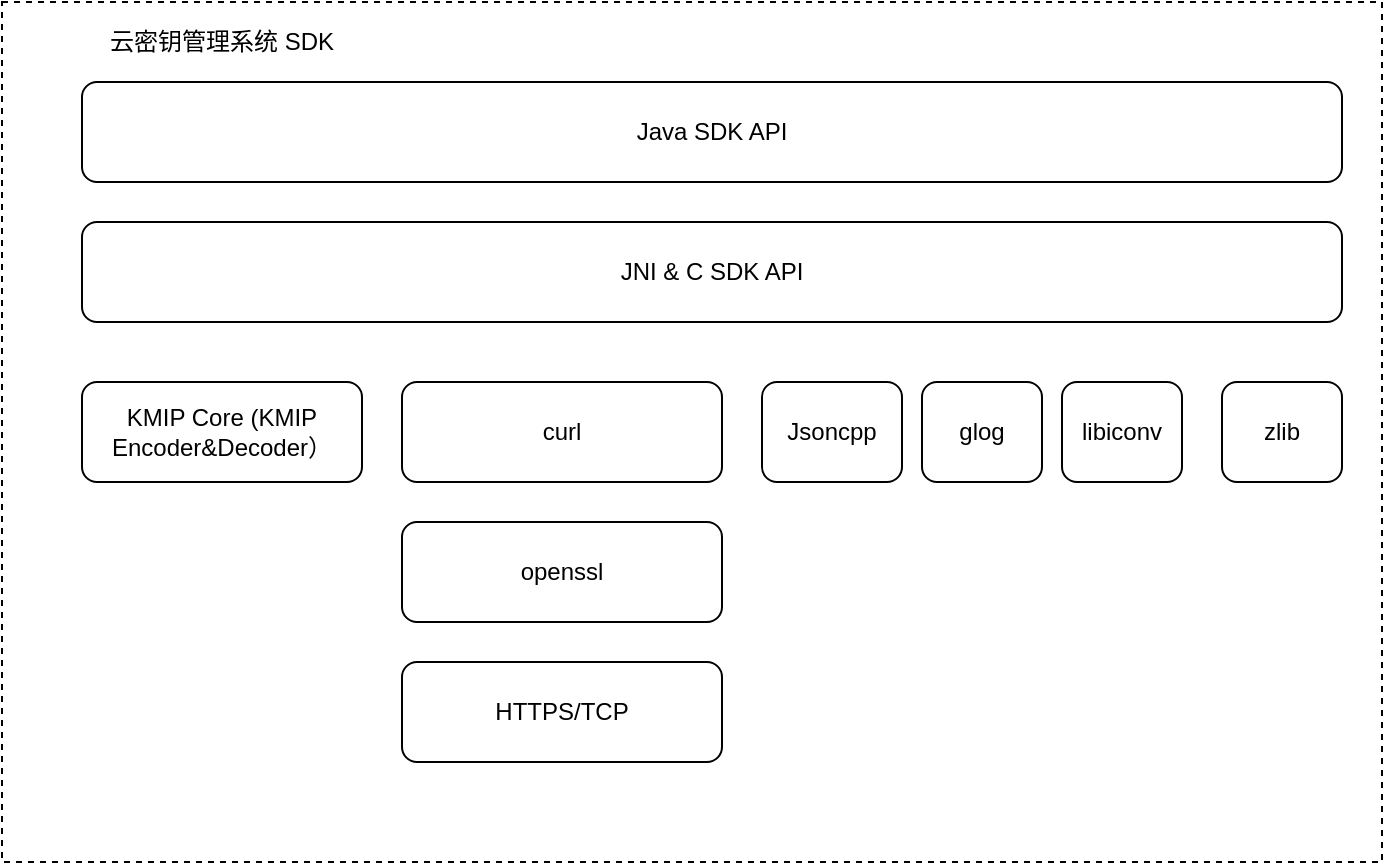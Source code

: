 <mxfile version="14.6.3" type="github">
  <diagram id="oU--rMGLtgW94v2ey7TK" name="Page-1">
    <mxGraphModel dx="945" dy="1848" grid="1" gridSize="10" guides="1" tooltips="1" connect="1" arrows="1" fold="1" page="1" pageScale="1" pageWidth="827" pageHeight="1169" math="0" shadow="0">
      <root>
        <mxCell id="0" />
        <mxCell id="1" parent="0" />
        <mxCell id="sM7u_IlNyiRZkttuZNEF-1" value="" style="rounded=0;whiteSpace=wrap;html=1;dashed=1;" vertex="1" parent="1">
          <mxGeometry x="80" y="-140" width="690" height="430" as="geometry" />
        </mxCell>
        <mxCell id="sM7u_IlNyiRZkttuZNEF-2" value="KMIP Core (KMIP Encoder&amp;amp;Decoder）" style="rounded=1;whiteSpace=wrap;html=1;" vertex="1" parent="1">
          <mxGeometry x="120" y="50" width="140" height="50" as="geometry" />
        </mxCell>
        <mxCell id="sM7u_IlNyiRZkttuZNEF-3" value="云密钥管理系统 SDK" style="text;html=1;strokeColor=none;fillColor=none;align=center;verticalAlign=middle;whiteSpace=wrap;rounded=0;" vertex="1" parent="1">
          <mxGeometry x="90" y="-130" width="200" height="20" as="geometry" />
        </mxCell>
        <mxCell id="sM7u_IlNyiRZkttuZNEF-4" value="HTTPS/TCP" style="rounded=1;whiteSpace=wrap;html=1;" vertex="1" parent="1">
          <mxGeometry x="280" y="190" width="160" height="50" as="geometry" />
        </mxCell>
        <mxCell id="sM7u_IlNyiRZkttuZNEF-5" value="JNI &amp;amp; C SDK API" style="rounded=1;whiteSpace=wrap;html=1;" vertex="1" parent="1">
          <mxGeometry x="120" y="-30" width="630" height="50" as="geometry" />
        </mxCell>
        <mxCell id="sM7u_IlNyiRZkttuZNEF-6" value="Jsoncpp" style="rounded=1;whiteSpace=wrap;html=1;" vertex="1" parent="1">
          <mxGeometry x="460" y="50" width="70" height="50" as="geometry" />
        </mxCell>
        <mxCell id="sM7u_IlNyiRZkttuZNEF-7" value="curl" style="rounded=1;whiteSpace=wrap;html=1;" vertex="1" parent="1">
          <mxGeometry x="280" y="50" width="160" height="50" as="geometry" />
        </mxCell>
        <mxCell id="sM7u_IlNyiRZkttuZNEF-8" value="openssl" style="rounded=1;whiteSpace=wrap;html=1;" vertex="1" parent="1">
          <mxGeometry x="280" y="120" width="160" height="50" as="geometry" />
        </mxCell>
        <mxCell id="sM7u_IlNyiRZkttuZNEF-9" value="glog" style="rounded=1;whiteSpace=wrap;html=1;" vertex="1" parent="1">
          <mxGeometry x="540" y="50" width="60" height="50" as="geometry" />
        </mxCell>
        <mxCell id="sM7u_IlNyiRZkttuZNEF-10" value="libiconv" style="rounded=1;whiteSpace=wrap;html=1;" vertex="1" parent="1">
          <mxGeometry x="610" y="50" width="60" height="50" as="geometry" />
        </mxCell>
        <mxCell id="sM7u_IlNyiRZkttuZNEF-11" value="zlib" style="rounded=1;whiteSpace=wrap;html=1;" vertex="1" parent="1">
          <mxGeometry x="690" y="50" width="60" height="50" as="geometry" />
        </mxCell>
        <mxCell id="sM7u_IlNyiRZkttuZNEF-12" value="Java SDK API" style="rounded=1;whiteSpace=wrap;html=1;" vertex="1" parent="1">
          <mxGeometry x="120" y="-100" width="630" height="50" as="geometry" />
        </mxCell>
      </root>
    </mxGraphModel>
  </diagram>
</mxfile>
